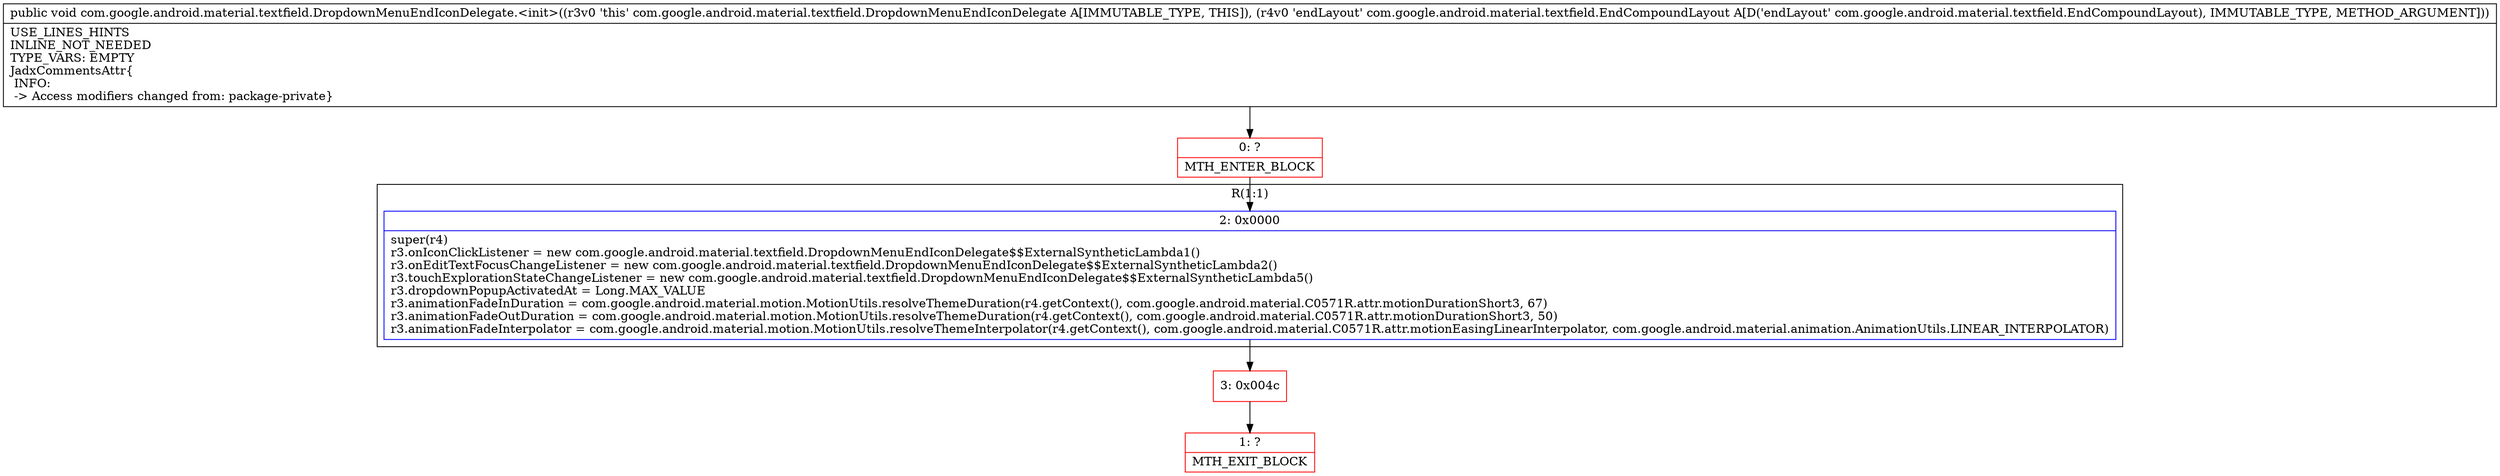 digraph "CFG forcom.google.android.material.textfield.DropdownMenuEndIconDelegate.\<init\>(Lcom\/google\/android\/material\/textfield\/EndCompoundLayout;)V" {
subgraph cluster_Region_1172893826 {
label = "R(1:1)";
node [shape=record,color=blue];
Node_2 [shape=record,label="{2\:\ 0x0000|super(r4)\lr3.onIconClickListener = new com.google.android.material.textfield.DropdownMenuEndIconDelegate$$ExternalSyntheticLambda1()\lr3.onEditTextFocusChangeListener = new com.google.android.material.textfield.DropdownMenuEndIconDelegate$$ExternalSyntheticLambda2()\lr3.touchExplorationStateChangeListener = new com.google.android.material.textfield.DropdownMenuEndIconDelegate$$ExternalSyntheticLambda5()\lr3.dropdownPopupActivatedAt = Long.MAX_VALUE\lr3.animationFadeInDuration = com.google.android.material.motion.MotionUtils.resolveThemeDuration(r4.getContext(), com.google.android.material.C0571R.attr.motionDurationShort3, 67)\lr3.animationFadeOutDuration = com.google.android.material.motion.MotionUtils.resolveThemeDuration(r4.getContext(), com.google.android.material.C0571R.attr.motionDurationShort3, 50)\lr3.animationFadeInterpolator = com.google.android.material.motion.MotionUtils.resolveThemeInterpolator(r4.getContext(), com.google.android.material.C0571R.attr.motionEasingLinearInterpolator, com.google.android.material.animation.AnimationUtils.LINEAR_INTERPOLATOR)\l}"];
}
Node_0 [shape=record,color=red,label="{0\:\ ?|MTH_ENTER_BLOCK\l}"];
Node_3 [shape=record,color=red,label="{3\:\ 0x004c}"];
Node_1 [shape=record,color=red,label="{1\:\ ?|MTH_EXIT_BLOCK\l}"];
MethodNode[shape=record,label="{public void com.google.android.material.textfield.DropdownMenuEndIconDelegate.\<init\>((r3v0 'this' com.google.android.material.textfield.DropdownMenuEndIconDelegate A[IMMUTABLE_TYPE, THIS]), (r4v0 'endLayout' com.google.android.material.textfield.EndCompoundLayout A[D('endLayout' com.google.android.material.textfield.EndCompoundLayout), IMMUTABLE_TYPE, METHOD_ARGUMENT]))  | USE_LINES_HINTS\lINLINE_NOT_NEEDED\lTYPE_VARS: EMPTY\lJadxCommentsAttr\{\l INFO: \l \-\> Access modifiers changed from: package\-private\}\l}"];
MethodNode -> Node_0;Node_2 -> Node_3;
Node_0 -> Node_2;
Node_3 -> Node_1;
}

